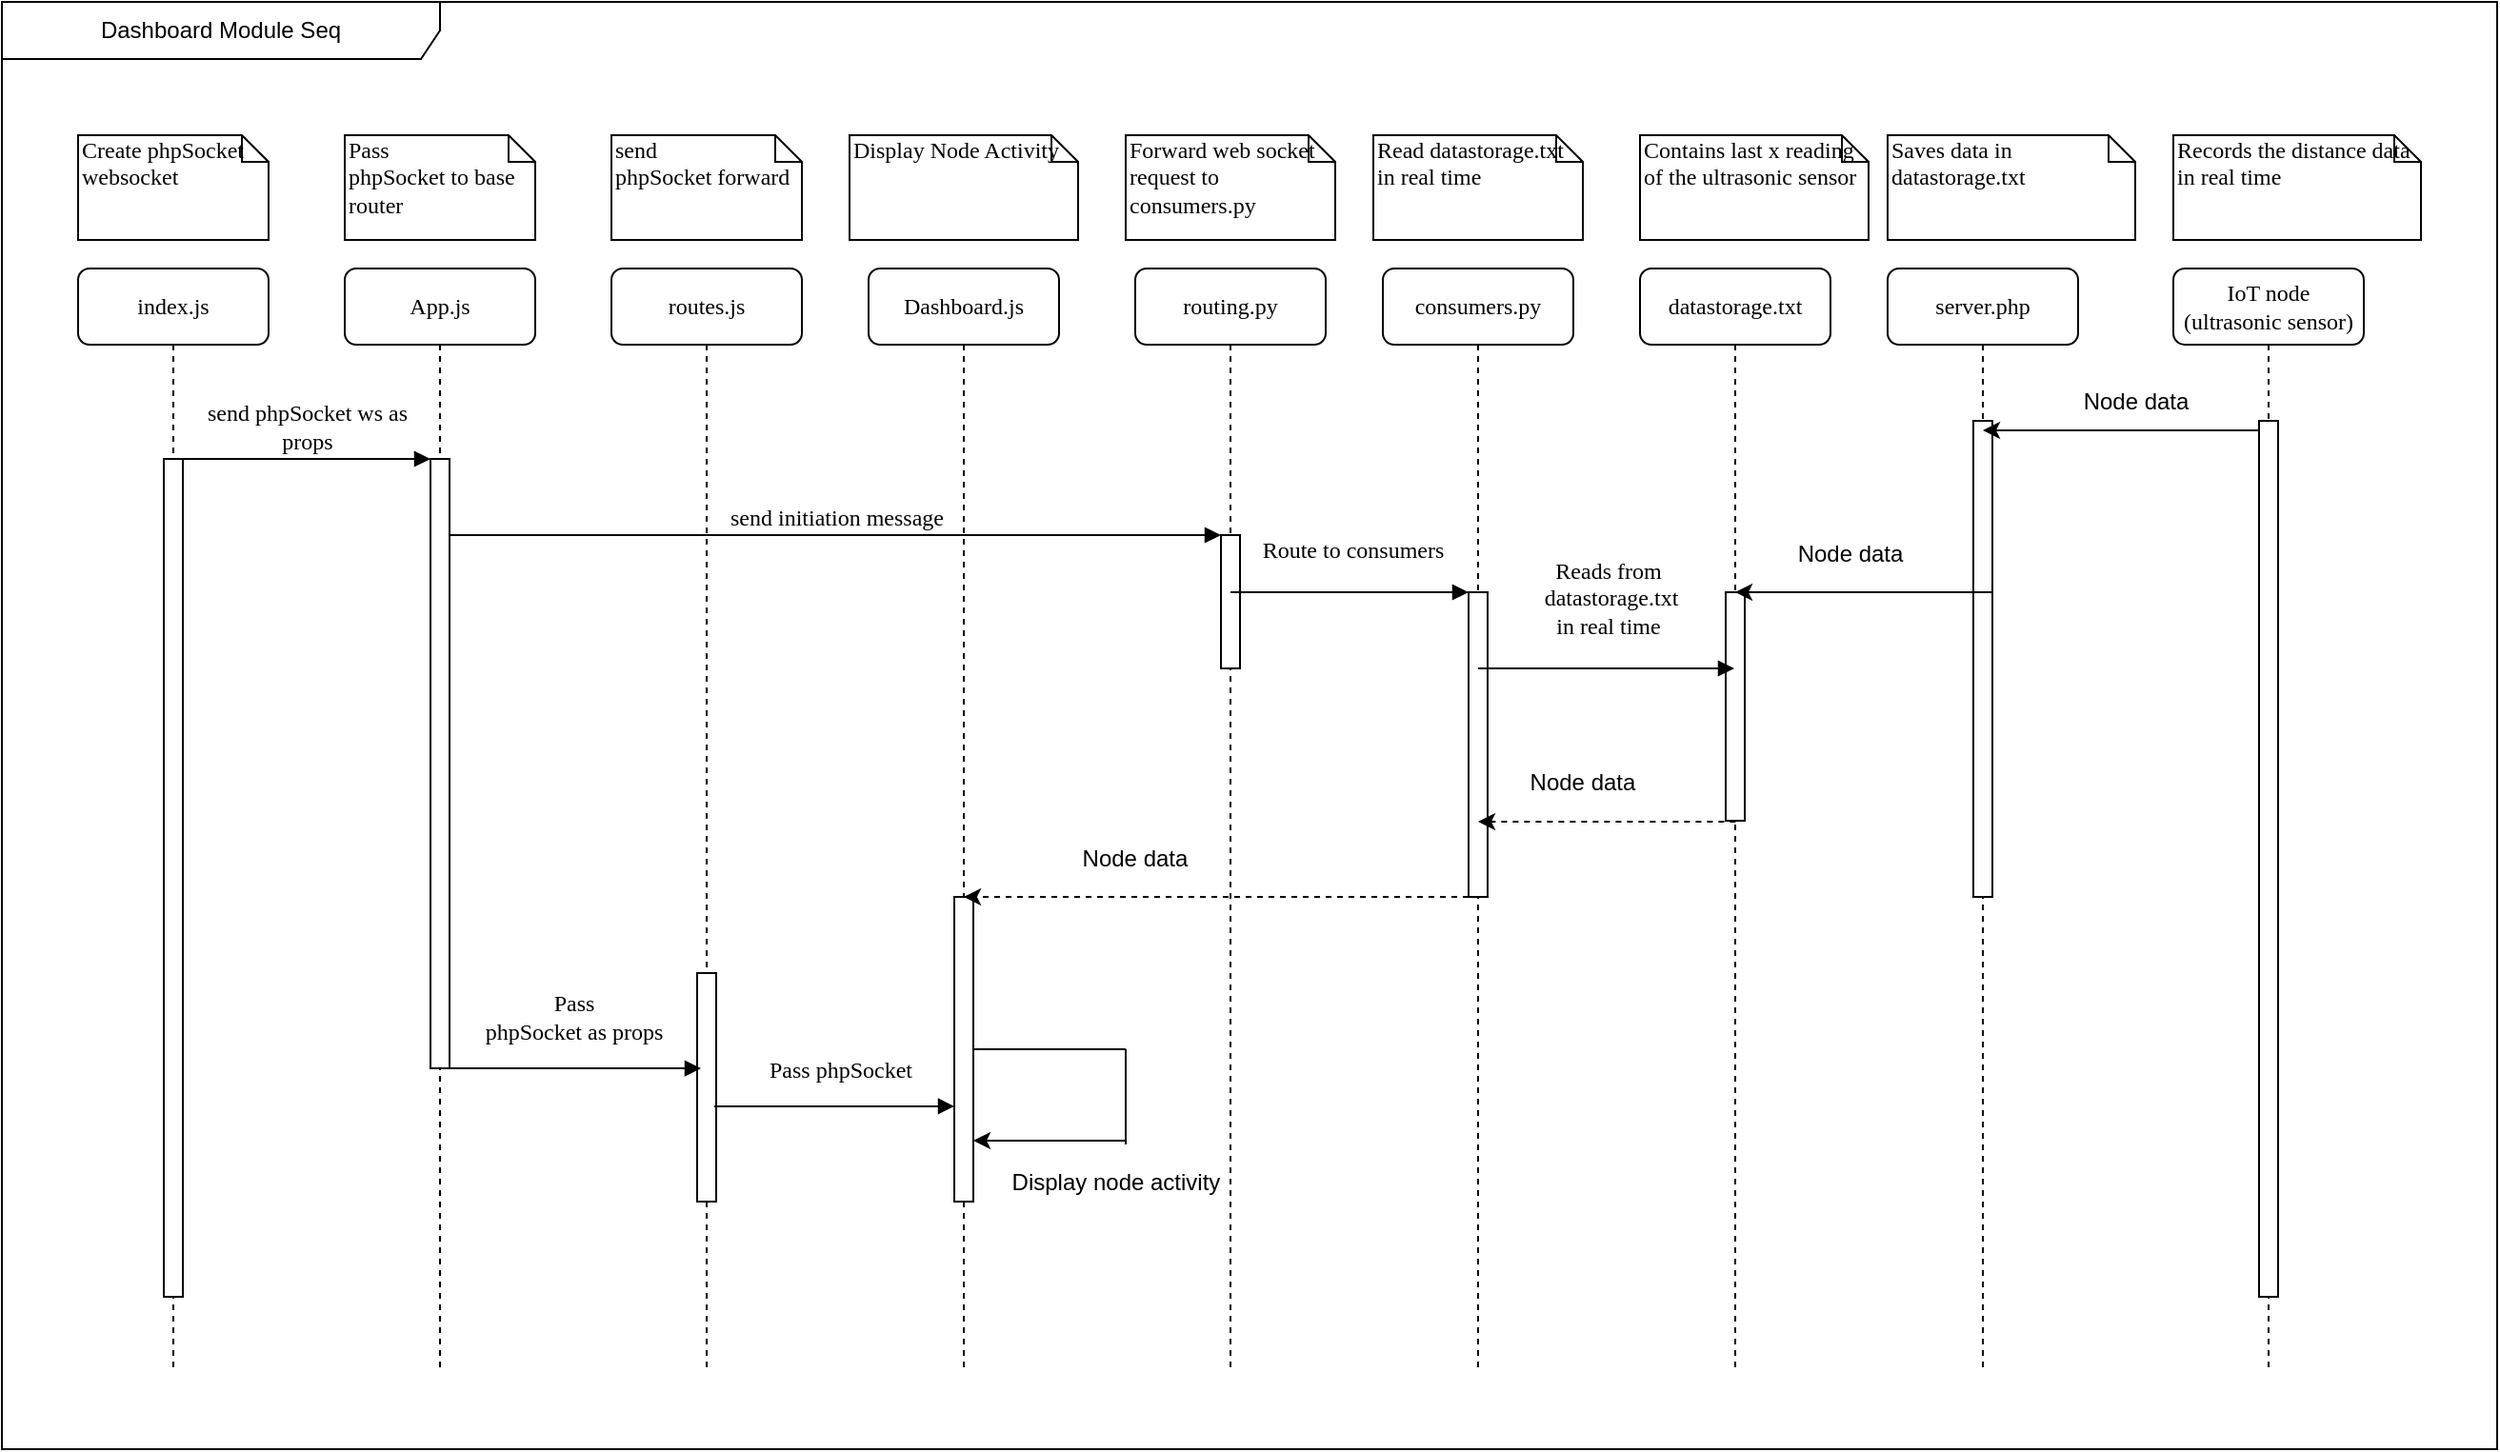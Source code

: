 <mxfile type="device" version="12.9.13"><diagram id="13e1069c-82ec-6db2-03f1-153e76fe0fe0" name="Page-1"><mxGraphModel grid="1" shadow="0" math="0" background="#ffffff" pageHeight="850" pageWidth="1100" pageScale="1" page="1" fold="1" arrows="1" connect="1" tooltips="1" guides="1" gridSize="10" dy="1654" dx="1748"><root><mxCell id="0"/><mxCell id="1" parent="0"/><mxCell id="7baba1c4bc27f4b0-2" value="App.js" parent="1" vertex="1" style="shape=umlLifeline;perimeter=lifelinePerimeter;whiteSpace=wrap;html=1;container=1;collapsible=0;recursiveResize=0;outlineConnect=0;rounded=1;shadow=0;comic=0;labelBackgroundColor=none;strokeWidth=1;fontFamily=Verdana;fontSize=12;align=center;"><mxGeometry as="geometry" height="580" width="100" y="80" x="240"/></mxCell><mxCell id="7baba1c4bc27f4b0-10" value="" parent="7baba1c4bc27f4b0-2" vertex="1" style="html=1;points=[];perimeter=orthogonalPerimeter;rounded=0;shadow=0;comic=0;labelBackgroundColor=none;strokeWidth=1;fontFamily=Verdana;fontSize=12;align=center;"><mxGeometry as="geometry" height="320" width="10" y="100" x="45"/></mxCell><UserObject id="7baba1c4bc27f4b0-4" link="routes.js" label="routes.js"><mxCell parent="1" vertex="1" style="shape=umlLifeline;perimeter=lifelinePerimeter;whiteSpace=wrap;html=1;container=1;collapsible=0;recursiveResize=0;outlineConnect=0;rounded=1;shadow=0;comic=0;labelBackgroundColor=none;strokeWidth=1;fontFamily=Verdana;fontSize=12;align=center;"><mxGeometry as="geometry" height="580" width="100" y="80" x="380"/></mxCell></UserObject><mxCell id="ZbC8Z6TNUnUQ1Px_VSO9-42" value="" parent="7baba1c4bc27f4b0-4" vertex="1" style="html=1;points=[];perimeter=orthogonalPerimeter;rounded=0;shadow=0;comic=0;labelBackgroundColor=none;strokeWidth=1;fontFamily=Verdana;fontSize=12;align=center;"><mxGeometry as="geometry" height="120" width="10" y="370" x="45"/></mxCell><mxCell id="7baba1c4bc27f4b0-5" value="Dashboard.js" parent="1" vertex="1" style="shape=umlLifeline;perimeter=lifelinePerimeter;whiteSpace=wrap;html=1;container=1;collapsible=0;recursiveResize=0;outlineConnect=0;rounded=1;shadow=0;comic=0;labelBackgroundColor=none;strokeWidth=1;fontFamily=Verdana;fontSize=12;align=center;"><mxGeometry as="geometry" height="580" width="100" y="80" x="515"/></mxCell><mxCell id="7baba1c4bc27f4b0-22" value="" parent="7baba1c4bc27f4b0-5" vertex="1" style="html=1;points=[];perimeter=orthogonalPerimeter;rounded=0;shadow=0;comic=0;labelBackgroundColor=none;strokeWidth=1;fontFamily=Verdana;fontSize=12;align=center;"><mxGeometry as="geometry" height="160" width="10" y="330" x="45"/></mxCell><UserObject id="7baba1c4bc27f4b0-6" link="routing.py" label="consumers.py"><mxCell parent="1" vertex="1" style="shape=umlLifeline;perimeter=lifelinePerimeter;whiteSpace=wrap;html=1;container=1;collapsible=0;recursiveResize=0;outlineConnect=0;rounded=1;shadow=0;comic=0;labelBackgroundColor=none;strokeWidth=1;fontFamily=Verdana;fontSize=12;align=center;"><mxGeometry as="geometry" height="580" width="100" y="80" x="785"/></mxCell></UserObject><UserObject id="7baba1c4bc27f4b0-8" link="index.js" label="index.js"><mxCell parent="1" vertex="1" style="shape=umlLifeline;perimeter=lifelinePerimeter;whiteSpace=wrap;html=1;container=1;collapsible=0;recursiveResize=0;outlineConnect=0;rounded=1;shadow=0;comic=0;labelBackgroundColor=none;strokeWidth=1;fontFamily=Verdana;fontSize=12;align=center;"><mxGeometry as="geometry" height="580" width="100" y="80" x="100"/></mxCell></UserObject><mxCell id="7baba1c4bc27f4b0-9" value="" parent="7baba1c4bc27f4b0-8" vertex="1" style="html=1;points=[];perimeter=orthogonalPerimeter;rounded=0;shadow=0;comic=0;labelBackgroundColor=none;strokeWidth=1;fontFamily=Verdana;fontSize=12;align=center;"><mxGeometry as="geometry" height="440" width="10" y="100" x="45"/></mxCell><mxCell id="7baba1c4bc27f4b0-19" value="" parent="1" vertex="1" style="html=1;points=[];perimeter=orthogonalPerimeter;rounded=0;shadow=0;comic=0;labelBackgroundColor=none;strokeWidth=1;fontFamily=Verdana;fontSize=12;align=center;"><mxGeometry as="geometry" height="160" width="10" y="250" x="830"/></mxCell><mxCell id="7baba1c4bc27f4b0-11" value="&lt;div&gt;send phpSocket ws as &lt;br&gt;&lt;/div&gt;&lt;div&gt;props&lt;br&gt;&lt;/div&gt;" parent="1" style="html=1;verticalAlign=bottom;endArrow=block;entryX=0;entryY=0;labelBackgroundColor=none;fontFamily=Verdana;fontSize=12;edgeStyle=elbowEdgeStyle;elbow=vertical;" edge="1" target="7baba1c4bc27f4b0-10" source="7baba1c4bc27f4b0-9"><mxGeometry as="geometry" relative="1"><mxPoint as="sourcePoint" y="190" x="220"/></mxGeometry></mxCell><mxCell id="7baba1c4bc27f4b0-14" value="send initiation message" parent="1" style="html=1;verticalAlign=bottom;endArrow=block;labelBackgroundColor=none;fontFamily=Verdana;fontSize=12;edgeStyle=elbowEdgeStyle;elbow=vertical;" edge="1" target="Am4pdARfDshrZEpmBoZr-3" source="7baba1c4bc27f4b0-10"><mxGeometry as="geometry" relative="1"><mxPoint as="sourcePoint" y="200" x="370"/><mxPoint as="targetPoint" y="220.0" x="435"/><Array as="points"><mxPoint y="220" x="460"/><mxPoint y="220" x="710"/></Array></mxGeometry></mxCell><mxCell id="7baba1c4bc27f4b0-40" value="&lt;div&gt;Create phpSocket websocket&lt;br&gt;&lt;/div&gt;&lt;div&gt;&lt;br&gt;&lt;/div&gt;" parent="1" vertex="1" style="shape=note;whiteSpace=wrap;html=1;size=14;verticalAlign=top;align=left;spacingTop=-6;rounded=0;shadow=0;comic=0;labelBackgroundColor=none;strokeWidth=1;fontFamily=Verdana;fontSize=12"><mxGeometry as="geometry" height="55" width="100" y="10" x="100"/></mxCell><mxCell id="7baba1c4bc27f4b0-41" value="&lt;div&gt;Pass &lt;br&gt;&lt;/div&gt;&lt;div&gt;phpSocket to base router&lt;/div&gt;" parent="1" vertex="1" style="shape=note;whiteSpace=wrap;html=1;size=14;verticalAlign=top;align=left;spacingTop=-6;rounded=0;shadow=0;comic=0;labelBackgroundColor=none;strokeWidth=1;fontFamily=Verdana;fontSize=12"><mxGeometry as="geometry" height="55" width="100" y="10" x="240"/></mxCell><mxCell id="7baba1c4bc27f4b0-43" value="&lt;div&gt;send &lt;br&gt;&lt;/div&gt;&lt;div&gt;phpSocket forward&lt;/div&gt;" parent="1" vertex="1" style="shape=note;whiteSpace=wrap;html=1;size=14;verticalAlign=top;align=left;spacingTop=-6;rounded=0;shadow=0;comic=0;labelBackgroundColor=none;strokeWidth=1;fontFamily=Verdana;fontSize=12"><mxGeometry as="geometry" height="55" width="100" y="10" x="380"/></mxCell><mxCell id="7baba1c4bc27f4b0-44" value="Display Node Activity" parent="1" vertex="1" style="shape=note;whiteSpace=wrap;html=1;size=14;verticalAlign=top;align=left;spacingTop=-6;rounded=0;shadow=0;comic=0;labelBackgroundColor=none;strokeWidth=1;fontFamily=Verdana;fontSize=12"><mxGeometry as="geometry" height="55" width="120" y="10" x="505"/></mxCell><mxCell id="7baba1c4bc27f4b0-45" value="Read datastorage.txt in real time" parent="1" vertex="1" style="shape=note;whiteSpace=wrap;html=1;size=14;verticalAlign=top;align=left;spacingTop=-6;rounded=0;shadow=0;comic=0;labelBackgroundColor=none;strokeWidth=1;fontFamily=Verdana;fontSize=12"><mxGeometry as="geometry" height="55" width="110" y="10" x="780"/></mxCell><mxCell id="ZbC8Z6TNUnUQ1Px_VSO9-4" value="Contains last x reading of the ultrasonic sensor" parent="1" vertex="1" style="shape=note;whiteSpace=wrap;html=1;size=14;verticalAlign=top;align=left;spacingTop=-6;rounded=0;shadow=0;comic=0;labelBackgroundColor=none;strokeWidth=1;fontFamily=Verdana;fontSize=12"><mxGeometry as="geometry" height="55" width="120" y="10" x="920"/></mxCell><UserObject id="ZbC8Z6TNUnUQ1Px_VSO9-5" link="file.csv" label="datastorage.txt"><mxCell parent="1" vertex="1" style="shape=umlLifeline;perimeter=lifelinePerimeter;whiteSpace=wrap;html=1;container=1;collapsible=0;recursiveResize=0;outlineConnect=0;rounded=1;shadow=0;comic=0;labelBackgroundColor=none;strokeWidth=1;fontFamily=Verdana;fontSize=12;align=center;"><mxGeometry as="geometry" height="580" width="100" y="80" x="920"/></mxCell></UserObject><mxCell id="ZbC8Z6TNUnUQ1Px_VSO9-26" value="" parent="ZbC8Z6TNUnUQ1Px_VSO9-5" vertex="1" style="html=1;points=[];perimeter=orthogonalPerimeter;rounded=0;shadow=0;comic=0;labelBackgroundColor=none;strokeWidth=1;fontFamily=Verdana;fontSize=12;align=center;"><mxGeometry as="geometry" height="120" width="10" y="170" x="45"/></mxCell><mxCell id="ZbC8Z6TNUnUQ1Px_VSO9-6" value="Saves data in &lt;br&gt;&lt;div&gt;datastorage.txt&lt;br&gt;&lt;/div&gt;" parent="1" vertex="1" style="shape=note;whiteSpace=wrap;html=1;size=14;verticalAlign=top;align=left;spacingTop=-6;rounded=0;shadow=0;comic=0;labelBackgroundColor=none;strokeWidth=1;fontFamily=Verdana;fontSize=12"><mxGeometry as="geometry" height="55" width="130" y="10" x="1050"/></mxCell><mxCell id="ZbC8Z6TNUnUQ1Px_VSO9-7" value="server.php" parent="1" vertex="1" style="shape=umlLifeline;perimeter=lifelinePerimeter;whiteSpace=wrap;html=1;container=1;collapsible=0;recursiveResize=0;outlineConnect=0;rounded=1;shadow=0;comic=0;labelBackgroundColor=none;strokeWidth=1;fontFamily=Verdana;fontSize=12;align=center;"><mxGeometry as="geometry" height="580" width="100" y="80" x="1050"/></mxCell><mxCell id="ZbC8Z6TNUnUQ1Px_VSO9-27" value="" parent="ZbC8Z6TNUnUQ1Px_VSO9-7" vertex="1" style="html=1;points=[];perimeter=orthogonalPerimeter;rounded=0;shadow=0;comic=0;labelBackgroundColor=none;strokeWidth=1;fontFamily=Verdana;fontSize=12;align=center;"><mxGeometry as="geometry" height="250" width="10" y="80" x="45"/></mxCell><mxCell id="ZbC8Z6TNUnUQ1Px_VSO9-14" value="Pass phpSocket" parent="1" style="html=1;verticalAlign=bottom;endArrow=block;labelBackgroundColor=none;fontFamily=Verdana;fontSize=12;exitX=0.9;exitY=0.583;exitDx=0;exitDy=0;exitPerimeter=0;" edge="1" target="7baba1c4bc27f4b0-22" source="ZbC8Z6TNUnUQ1Px_VSO9-42"><mxGeometry as="geometry" y="10" x="0.048" relative="1"><mxPoint as="sourcePoint" y="520" x="440"/><mxPoint as="targetPoint" y="520.04" x="565"/><mxPoint as="offset"/></mxGeometry></mxCell><mxCell id="ZbC8Z6TNUnUQ1Px_VSO9-18" value="" parent="1" style="endArrow=none;html=1;" edge="1"><mxGeometry as="geometry" height="50" width="50" relative="1"><mxPoint as="sourcePoint" y="490" x="570"/><mxPoint as="targetPoint" y="490" x="650"/></mxGeometry></mxCell><mxCell id="ZbC8Z6TNUnUQ1Px_VSO9-21" value="" parent="1" style="endArrow=none;html=1;" edge="1"><mxGeometry as="geometry" height="50" width="50" relative="1"><mxPoint as="sourcePoint" y="540" x="650"/><mxPoint as="targetPoint" y="490" x="650"/></mxGeometry></mxCell><mxCell id="ZbC8Z6TNUnUQ1Px_VSO9-22" value="" parent="1" style="endArrow=classic;html=1;" edge="1"><mxGeometry as="geometry" height="50" width="50" relative="1"><mxPoint as="sourcePoint" y="538" x="650"/><mxPoint as="targetPoint" y="538" x="570"/></mxGeometry></mxCell><mxCell id="ZbC8Z6TNUnUQ1Px_VSO9-23" value="Display node activity" parent="1" vertex="1" style="text;html=1;strokeColor=none;fillColor=none;align=center;verticalAlign=middle;whiteSpace=wrap;rounded=0;"><mxGeometry as="geometry" height="20" width="150" y="550" x="570"/></mxCell><mxCell id="ZbC8Z6TNUnUQ1Px_VSO9-29" value="" parent="1" style="endArrow=classic;html=1;" edge="1" target="ZbC8Z6TNUnUQ1Px_VSO9-7"><mxGeometry as="geometry" height="50" width="50" relative="1"><mxPoint as="sourcePoint" y="165" x="1246"/><mxPoint as="targetPoint" y="240" x="1100"/><Array as="points"><mxPoint y="165" x="1190"/><mxPoint y="165" x="1140"/></Array></mxGeometry></mxCell><mxCell id="ZbC8Z6TNUnUQ1Px_VSO9-46" value="&lt;div&gt;Reads from &lt;br&gt;&lt;/div&gt;&lt;div&gt;&amp;nbsp;datastorage.txt &lt;br&gt;&lt;/div&gt;&lt;div&gt;in real time&lt;/div&gt;" parent="1" style="html=1;verticalAlign=bottom;endArrow=block;labelBackgroundColor=none;fontFamily=Verdana;fontSize=12;" edge="1" target="ZbC8Z6TNUnUQ1Px_VSO9-5" source="7baba1c4bc27f4b0-6"><mxGeometry as="geometry" y="13" x="0.012" relative="1"><mxPoint as="sourcePoint" y="360" x="970"/><mxPoint as="targetPoint" y="362.085" x="1095"/><mxPoint as="offset"/><Array as="points"><mxPoint y="290" x="900"/></Array></mxGeometry></mxCell><mxCell id="ZbC8Z6TNUnUQ1Px_VSO9-52" value="&lt;div&gt;Pass &lt;br&gt;&lt;/div&gt;&lt;div&gt;phpSocket as props&lt;/div&gt;" parent="1" style="html=1;verticalAlign=bottom;endArrow=block;labelBackgroundColor=none;fontFamily=Verdana;fontSize=12;entryX=0.2;entryY=0.417;entryDx=0;entryDy=0;entryPerimeter=0;" edge="1" target="ZbC8Z6TNUnUQ1Px_VSO9-42"><mxGeometry as="geometry" y="10" x="0.022" relative="1"><mxPoint as="sourcePoint" y="500" x="290"/><mxPoint as="targetPoint" y="500" x="415"/><mxPoint as="offset"/></mxGeometry></mxCell><mxCell id="ZD9hQbkr6Y9bqyAi1Jcz-1" value="Node data" parent="1" vertex="1" style="text;html=1;align=center;verticalAlign=middle;resizable=0;points=[];autosize=1;"><mxGeometry as="geometry" height="20" width="80" y="140" x="1140"/></mxCell><mxCell id="ZD9hQbkr6Y9bqyAi1Jcz-3" value="" parent="1" style="endArrow=classic;html=1;dashed=1;exitX=0.52;exitY=1.004;exitDx=0;exitDy=0;exitPerimeter=0;" edge="1" target="7baba1c4bc27f4b0-6" source="ZbC8Z6TNUnUQ1Px_VSO9-26"><mxGeometry as="geometry" height="50" width="50" relative="1"><mxPoint as="sourcePoint" y="370" x="960"/><mxPoint as="targetPoint" y="320" x="1010"/></mxGeometry></mxCell><mxCell id="ZD9hQbkr6Y9bqyAi1Jcz-5" value="Node data" parent="1" vertex="1" style="text;html=1;strokeColor=none;fillColor=none;align=center;verticalAlign=middle;whiteSpace=wrap;rounded=0;"><mxGeometry as="geometry" height="20" width="80" y="340" x="850"/></mxCell><mxCell id="ZD9hQbkr6Y9bqyAi1Jcz-6" value="Node data" parent="1" vertex="1" style="text;html=1;strokeColor=none;fillColor=none;align=center;verticalAlign=middle;whiteSpace=wrap;rounded=0;"><mxGeometry as="geometry" height="20" width="70" y="380" x="620"/></mxCell><mxCell id="ZD9hQbkr6Y9bqyAi1Jcz-8" value="Records the distance data in real time" parent="1" vertex="1" style="shape=note;whiteSpace=wrap;html=1;size=14;verticalAlign=top;align=left;spacingTop=-6;rounded=0;shadow=0;comic=0;labelBackgroundColor=none;strokeWidth=1;fontFamily=Verdana;fontSize=12"><mxGeometry as="geometry" height="55" width="130" y="10" x="1200"/></mxCell><mxCell id="ZD9hQbkr6Y9bqyAi1Jcz-9" value="&lt;div&gt;IoT node&lt;/div&gt;&lt;div&gt;(ultrasonic sensor)&lt;/div&gt;" parent="1" vertex="1" style="shape=umlLifeline;perimeter=lifelinePerimeter;whiteSpace=wrap;html=1;container=1;collapsible=0;recursiveResize=0;outlineConnect=0;rounded=1;shadow=0;comic=0;labelBackgroundColor=none;strokeWidth=1;fontFamily=Verdana;fontSize=12;align=center;"><mxGeometry as="geometry" height="580" width="100" y="80" x="1200"/></mxCell><mxCell id="ZD9hQbkr6Y9bqyAi1Jcz-10" value="" parent="ZD9hQbkr6Y9bqyAi1Jcz-9" vertex="1" style="html=1;points=[];perimeter=orthogonalPerimeter;rounded=0;shadow=0;comic=0;labelBackgroundColor=none;strokeWidth=1;fontFamily=Verdana;fontSize=12;align=center;"><mxGeometry as="geometry" height="460" width="10" y="80" x="45"/></mxCell><mxCell id="ZD9hQbkr6Y9bqyAi1Jcz-11" value="Node data" parent="1" vertex="1" style="text;html=1;align=center;verticalAlign=middle;resizable=0;points=[];autosize=1;"><mxGeometry as="geometry" height="20" width="80" y="220" x="990"/></mxCell><mxCell id="ZD9hQbkr6Y9bqyAi1Jcz-14" value="" parent="1" style="endArrow=classic;html=1;" edge="1"><mxGeometry as="geometry" height="50" width="50" relative="1"><mxPoint as="sourcePoint" y="250" x="1104.75"/><mxPoint as="targetPoint" y="250" x="970"/><Array as="points"><mxPoint y="250" x="995.25"/><mxPoint y="250" x="1045.25"/></Array></mxGeometry></mxCell><mxCell id="ZD9hQbkr6Y9bqyAi1Jcz-16" value="Dashboard Module Seq" parent="1" vertex="1" style="shape=umlFrame;whiteSpace=wrap;html=1;width=230;height=30;"><mxGeometry as="geometry" height="760" width="1310" y="-60" x="60"/></mxCell><UserObject id="Am4pdARfDshrZEpmBoZr-1" label="routing.py"><mxCell parent="1" vertex="1" style="shape=umlLifeline;perimeter=lifelinePerimeter;whiteSpace=wrap;html=1;container=1;collapsible=0;recursiveResize=0;outlineConnect=0;rounded=1;shadow=0;comic=0;labelBackgroundColor=none;strokeWidth=1;fontFamily=Verdana;fontSize=12;align=center;"><mxGeometry as="geometry" height="580" width="100" y="80" x="655"/></mxCell></UserObject><mxCell id="Am4pdARfDshrZEpmBoZr-3" value="" parent="Am4pdARfDshrZEpmBoZr-1" vertex="1" style="html=1;points=[];perimeter=orthogonalPerimeter;rounded=0;shadow=0;comic=0;labelBackgroundColor=none;strokeWidth=1;fontFamily=Verdana;fontSize=12;align=center;"><mxGeometry as="geometry" height="70" width="10" y="140" x="45"/></mxCell><mxCell id="Am4pdARfDshrZEpmBoZr-2" value="Forward web socket request to consumers.py" parent="1" vertex="1" style="shape=note;whiteSpace=wrap;html=1;size=14;verticalAlign=top;align=left;spacingTop=-6;rounded=0;shadow=0;comic=0;labelBackgroundColor=none;strokeWidth=1;fontFamily=Verdana;fontSize=12"><mxGeometry as="geometry" height="55" width="110" y="10" x="650"/></mxCell><mxCell id="Am4pdARfDshrZEpmBoZr-4" value="&lt;div&gt;Route to consumers&lt;/div&gt;" parent="1" style="html=1;verticalAlign=bottom;endArrow=block;labelBackgroundColor=none;fontFamily=Verdana;fontSize=12;" edge="1" target="7baba1c4bc27f4b0-19" source="Am4pdARfDshrZEpmBoZr-1"><mxGeometry as="geometry" y="13" x="0.012" relative="1"><mxPoint as="sourcePoint" y="350" x="840"/><mxPoint as="targetPoint" y="350" x="975.667"/><mxPoint as="offset"/><Array as="points"><mxPoint y="250" x="780"/><mxPoint y="250" x="830"/></Array></mxGeometry></mxCell><mxCell id="Am4pdARfDshrZEpmBoZr-5" value="" parent="1" style="endArrow=classic;html=1;dashed=1;" edge="1" target="7baba1c4bc27f4b0-5"><mxGeometry as="geometry" height="50" width="50" relative="1"><mxPoint as="sourcePoint" y="410" x="830"/><mxPoint as="targetPoint" y="410" x="779.5"/></mxGeometry></mxCell></root></mxGraphModel></diagram></mxfile>